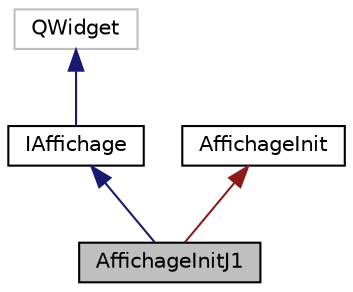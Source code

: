 digraph "AffichageInitJ1"
{
  edge [fontname="Helvetica",fontsize="10",labelfontname="Helvetica",labelfontsize="10"];
  node [fontname="Helvetica",fontsize="10",shape=record];
  Node1 [label="AffichageInitJ1",height=0.2,width=0.4,color="black", fillcolor="grey75", style="filled", fontcolor="black"];
  Node2 -> Node1 [dir="back",color="midnightblue",fontsize="10",style="solid",fontname="Helvetica"];
  Node2 [label="IAffichage",height=0.2,width=0.4,color="black", fillcolor="white", style="filled",URL="$class_i_affichage.html",tooltip="classe representant les comportements des affichages "];
  Node3 -> Node2 [dir="back",color="midnightblue",fontsize="10",style="solid",fontname="Helvetica"];
  Node3 [label="QWidget",height=0.2,width=0.4,color="grey75", fillcolor="white", style="filled"];
  Node4 -> Node1 [dir="back",color="firebrick4",fontsize="10",style="solid",fontname="Helvetica"];
  Node4 [label="AffichageInit",height=0.2,width=0.4,color="black", fillcolor="white", style="filled",URL="$class_affichage_init.html",tooltip="classe representant l&#39;affichage des éléments communs pour l&#39;initialisation des deux joueurs ..."];
}
